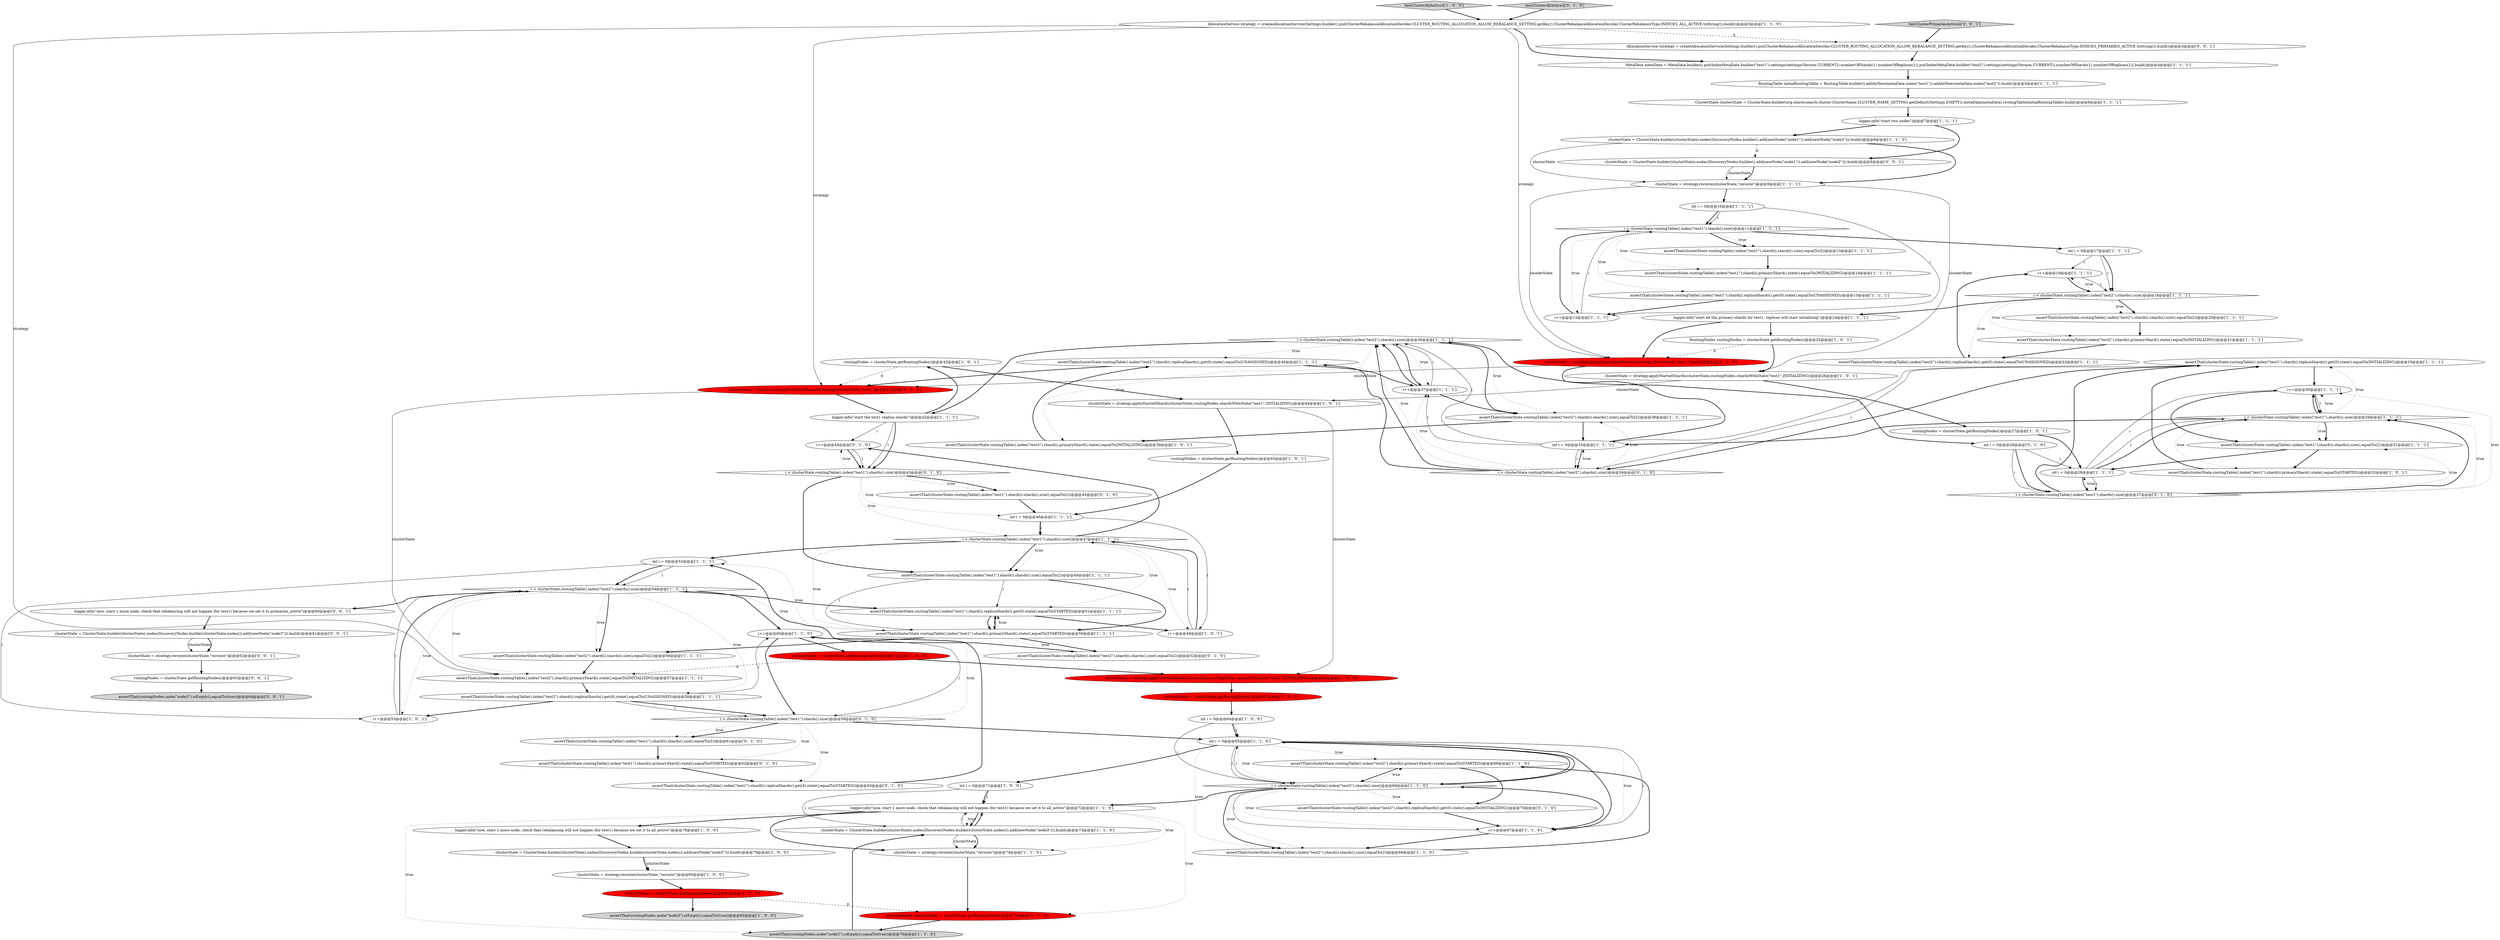 digraph {
73 [style = filled, label = "i++@@@44@@@['0', '1', '0']", fillcolor = white, shape = ellipse image = "AAA0AAABBB2BBB"];
71 [style = filled, label = "i < clusterState.routingTable().index(\"test1\").shards().size()@@@29@@@['1', '1', '1']", fillcolor = white, shape = diamond image = "AAA0AAABBB1BBB"];
62 [style = filled, label = "clusterState = ClusterState.builder(clusterState).nodes(DiscoveryNodes.builder(clusterState.nodes()).add(newNode(\"node3\"))).build()@@@73@@@['1', '1', '0']", fillcolor = white, shape = ellipse image = "AAA0AAABBB1BBB"];
94 [style = filled, label = "logger.info(\"now, start 1 more node, check that rebalancing will not happen (for test1) because we set it to primaries_active\")@@@60@@@['0', '0', '1']", fillcolor = white, shape = ellipse image = "AAA0AAABBB3BBB"];
14 [style = filled, label = "assertThat(clusterState.routingTable().index(\"test2\").shard(i).shards().size(),equalTo(2))@@@20@@@['1', '1', '1']", fillcolor = white, shape = ellipse image = "AAA0AAABBB1BBB"];
52 [style = filled, label = "i++@@@60@@@['1', '1', '0']", fillcolor = white, shape = ellipse image = "AAA0AAABBB1BBB"];
53 [style = filled, label = "int i = 0@@@53@@@['1', '1', '1']", fillcolor = white, shape = ellipse image = "AAA0AAABBB1BBB"];
49 [style = filled, label = "routingNodes = clusterState.getRoutingNodes()@@@43@@@['1', '0', '1']", fillcolor = white, shape = ellipse image = "AAA0AAABBB1BBB"];
79 [style = filled, label = "assertThat(clusterState.routingTable().index(\"test1\").shard(i).replicaShards().get(0).state(),equalTo(STARTED))@@@63@@@['0', '1', '0']", fillcolor = white, shape = ellipse image = "AAA0AAABBB2BBB"];
7 [style = filled, label = "assertThat(clusterState.routingTable().index(\"test2\").shard(i).replicaShards().get(0).state(),equalTo(UNASSIGNED))@@@40@@@['1', '1', '1']", fillcolor = white, shape = ellipse image = "AAA0AAABBB1BBB"];
46 [style = filled, label = "assertThat(clusterState.routingTable().index(\"test1\").shard(i).primaryShard().state(),equalTo(STARTED))@@@50@@@['1', '1', '1']", fillcolor = white, shape = ellipse image = "AAA0AAABBB1BBB"];
11 [style = filled, label = "int i = 0@@@64@@@['1', '0', '0']", fillcolor = white, shape = ellipse image = "AAA0AAABBB1BBB"];
36 [style = filled, label = "assertThat(clusterState.routingTable().index(\"test2\").shard(i).primaryShard().state(),equalTo(STARTED))@@@69@@@['1', '1', '0']", fillcolor = white, shape = ellipse image = "AAA0AAABBB1BBB"];
27 [style = filled, label = "routingNodes = clusterState.getRoutingNodes()@@@63@@@['1', '0', '0']", fillcolor = red, shape = ellipse image = "AAA1AAABBB1BBB"];
6 [style = filled, label = "i++@@@37@@@['1', '1', '1']", fillcolor = white, shape = ellipse image = "AAA0AAABBB1BBB"];
22 [style = filled, label = "assertThat(clusterState.routingTable().index(\"test1\").shard(i).replicaShards().get(0).state(),equalTo(UNASSIGNED))@@@15@@@['1', '1', '1']", fillcolor = white, shape = ellipse image = "AAA0AAABBB1BBB"];
77 [style = filled, label = "clusterState = startInitializingShardsAndReroute(strategy,clusterState,\"test1\")@@@41@@@['0', '1', '0']", fillcolor = red, shape = ellipse image = "AAA1AAABBB2BBB"];
91 [style = filled, label = "routingNodes = clusterState.getRoutingNodes()@@@63@@@['0', '0', '1']", fillcolor = white, shape = ellipse image = "AAA0AAABBB3BBB"];
1 [style = filled, label = "logger.info(\"start two nodes\")@@@7@@@['1', '1', '1']", fillcolor = white, shape = ellipse image = "AAA0AAABBB1BBB"];
4 [style = filled, label = "i++@@@19@@@['1', '1', '1']", fillcolor = white, shape = ellipse image = "AAA0AAABBB1BBB"];
28 [style = filled, label = "testClusterAllActive3['1', '0', '0']", fillcolor = lightgray, shape = diamond image = "AAA0AAABBB1BBB"];
88 [style = filled, label = "AllocationService strategy = createAllocationService(Settings.builder().put(ClusterRebalanceAllocationDecider.CLUSTER_ROUTING_ALLOCATION_ALLOW_REBALANCE_SETTING.getKey(),ClusterRebalanceAllocationDecider.ClusterRebalanceType.INDICES_PRIMARIES_ACTIVE.toString()).build())@@@3@@@['0', '0', '1']", fillcolor = white, shape = ellipse image = "AAA0AAABBB3BBB"];
85 [style = filled, label = "assertThat(clusterState.routingTable().index(\"test1\").shard(i).primaryShard().state(),equalTo(STARTED))@@@62@@@['0', '1', '0']", fillcolor = white, shape = ellipse image = "AAA0AAABBB2BBB"];
38 [style = filled, label = "clusterState = strategy.reroute(clusterState,\"reroute\")@@@80@@@['1', '0', '0']", fillcolor = white, shape = ellipse image = "AAA0AAABBB1BBB"];
50 [style = filled, label = "assertThat(clusterState.routingTable().index(\"test1\").shard(i).shards().size(),equalTo(2))@@@31@@@['1', '1', '1']", fillcolor = white, shape = ellipse image = "AAA0AAABBB1BBB"];
63 [style = filled, label = "assertThat(clusterState.routingTable().index(\"test2\").shard(i).primaryShard().state(),equalTo(INITIALIZING))@@@57@@@['1', '1', '1']", fillcolor = white, shape = ellipse image = "AAA0AAABBB1BBB"];
86 [style = filled, label = "i < clusterState.routingTable().index(\"test2\").shards().size()@@@34@@@['0', '1', '0']", fillcolor = white, shape = diamond image = "AAA0AAABBB2BBB"];
0 [style = filled, label = "assertThat(clusterState.routingTable().index(\"test2\").shard(i).shards().size(),equalTo(2))@@@56@@@['1', '1', '1']", fillcolor = white, shape = ellipse image = "AAA0AAABBB1BBB"];
67 [style = filled, label = "routingNodes = clusterState.getRoutingNodes()@@@27@@@['1', '0', '1']", fillcolor = white, shape = ellipse image = "AAA0AAABBB1BBB"];
21 [style = filled, label = "assertThat(clusterState.routingTable().index(\"test1\").shard(i).replicaShards().get(0).state(),equalTo(STARTED))@@@51@@@['1', '1', '1']", fillcolor = white, shape = ellipse image = "AAA0AAABBB1BBB"];
64 [style = filled, label = "routingNodes = clusterState.getRoutingNodes()@@@61@@@['1', '0', '0']", fillcolor = red, shape = ellipse image = "AAA1AAABBB1BBB"];
35 [style = filled, label = "clusterState = strategy.applyStartedShards(clusterState,routingNodes.shardsWithState(\"test1\",INITIALIZING))@@@44@@@['1', '0', '1']", fillcolor = white, shape = ellipse image = "AAA0AAABBB1BBB"];
69 [style = filled, label = "logger.info(\"now, start 1 more node, check that rebalancing will not happen (for test1) because we set it to all_active\")@@@72@@@['1', '1', '0']", fillcolor = white, shape = ellipse image = "AAA0AAABBB1BBB"];
58 [style = filled, label = "i < clusterState.routingTable().index(\"test2\").shards().size()@@@54@@@['1', '1', '1']", fillcolor = white, shape = diamond image = "AAA0AAABBB1BBB"];
48 [style = filled, label = "RoutingNodes routingNodes = clusterState.getRoutingNodes()@@@25@@@['1', '0', '1']", fillcolor = white, shape = ellipse image = "AAA0AAABBB1BBB"];
68 [style = filled, label = "assertThat(clusterState.routingTable().index(\"test2\").shard(i).shards().size(),equalTo(2))@@@38@@@['1', '1', '1']", fillcolor = white, shape = ellipse image = "AAA0AAABBB1BBB"];
25 [style = filled, label = "i++@@@67@@@['1', '1', '0']", fillcolor = white, shape = ellipse image = "AAA0AAABBB1BBB"];
92 [style = filled, label = "assertThat(routingNodes.node(\"node3\").isEmpty(),equalTo(true))@@@64@@@['0', '0', '1']", fillcolor = lightgray, shape = ellipse image = "AAA0AAABBB3BBB"];
30 [style = filled, label = "assertThat(clusterState.routingTable().index(\"test2\").shard(i).replicaShards().get(0).state(),equalTo(UNASSIGNED))@@@58@@@['1', '1', '1']", fillcolor = white, shape = ellipse image = "AAA0AAABBB1BBB"];
51 [style = filled, label = "int i = 0@@@71@@@['1', '0', '0']", fillcolor = white, shape = ellipse image = "AAA0AAABBB1BBB"];
44 [style = filled, label = "i < clusterState.routingTable().index(\"test2\").shards().size()@@@66@@@['1', '1', '0']", fillcolor = white, shape = diamond image = "AAA0AAABBB1BBB"];
29 [style = filled, label = "ClusterState clusterState = ClusterState.builder(org.elasticsearch.cluster.ClusterName.CLUSTER_NAME_SETTING.getDefault(Settings.EMPTY)).metaData(metaData).routingTable(initialRoutingTable).build()@@@6@@@['1', '1', '1']", fillcolor = white, shape = ellipse image = "AAA0AAABBB1BBB"];
24 [style = filled, label = "assertThat(clusterState.routingTable().index(\"test2\").shard(i).primaryShard().state(),equalTo(INITIALIZING))@@@39@@@['1', '0', '1']", fillcolor = white, shape = ellipse image = "AAA0AAABBB1BBB"];
42 [style = filled, label = "clusterState = strategy.applyStartedShards(clusterState,routingNodes.shardsWithState(\"test2\",INITIALIZING))@@@62@@@['1', '0', '0']", fillcolor = red, shape = ellipse image = "AAA1AAABBB1BBB"];
65 [style = filled, label = "i++@@@55@@@['1', '0', '1']", fillcolor = white, shape = ellipse image = "AAA0AAABBB1BBB"];
23 [style = filled, label = "i++@@@30@@@['1', '1', '1']", fillcolor = white, shape = ellipse image = "AAA0AAABBB1BBB"];
12 [style = filled, label = "assertThat(clusterState.routingTable().index(\"test2\").shard(i).shards().size(),equalTo(2))@@@68@@@['1', '1', '0']", fillcolor = white, shape = ellipse image = "AAA0AAABBB1BBB"];
19 [style = filled, label = "i < clusterState.routingTable().index(\"test1\").shards().size()@@@11@@@['1', '1', '1']", fillcolor = white, shape = diamond image = "AAA0AAABBB1BBB"];
47 [style = filled, label = "MetaData metaData = MetaData.builder().put(IndexMetaData.builder(\"test1\").settings(settings(Version.CURRENT)).numberOfShards(1).numberOfReplicas(1)).put(IndexMetaData.builder(\"test2\").settings(settings(Version.CURRENT)).numberOfShards(1).numberOfReplicas(1)).build()@@@4@@@['1', '1', '1']", fillcolor = white, shape = ellipse image = "AAA0AAABBB1BBB"];
81 [style = filled, label = "i < clusterState.routingTable().index(\"test1\").shards().size()@@@27@@@['0', '1', '0']", fillcolor = white, shape = diamond image = "AAA0AAABBB2BBB"];
41 [style = filled, label = "assertThat(clusterState.routingTable().index(\"test1\").shard(i).replicaShards().get(0).state(),equalTo(INITIALIZING))@@@33@@@['1', '1', '1']", fillcolor = white, shape = ellipse image = "AAA0AAABBB1BBB"];
59 [style = filled, label = "clusterState = strategy.reroute(clusterState,\"reroute\")@@@9@@@['1', '1', '1']", fillcolor = white, shape = ellipse image = "AAA0AAABBB1BBB"];
2 [style = filled, label = "i++@@@12@@@['1', '1', '1']", fillcolor = white, shape = ellipse image = "AAA0AAABBB1BBB"];
33 [style = filled, label = "int i = 0@@@46@@@['1', '1', '1']", fillcolor = white, shape = ellipse image = "AAA0AAABBB1BBB"];
45 [style = filled, label = "routingNodes = clusterState.getRoutingNodes()@@@45@@@['1', '0', '1']", fillcolor = white, shape = ellipse image = "AAA0AAABBB1BBB"];
78 [style = filled, label = "assertThat(clusterState.routingTable().index(\"test1\").shard(i).shards().size(),equalTo(2))@@@61@@@['0', '1', '0']", fillcolor = white, shape = ellipse image = "AAA0AAABBB2BBB"];
8 [style = filled, label = "AllocationService strategy = createAllocationService(Settings.builder().put(ClusterRebalanceAllocationDecider.CLUSTER_ROUTING_ALLOCATION_ALLOW_REBALANCE_SETTING.getKey(),ClusterRebalanceAllocationDecider.ClusterRebalanceType.INDICES_ALL_ACTIVE.toString()).build())@@@3@@@['1', '1', '0']", fillcolor = white, shape = ellipse image = "AAA0AAABBB1BBB"];
60 [style = filled, label = "logger.info(\"start the test1 replica shards\")@@@42@@@['1', '1', '1']", fillcolor = white, shape = ellipse image = "AAA0AAABBB1BBB"];
43 [style = filled, label = "int i = 0@@@65@@@['1', '1', '0']", fillcolor = white, shape = ellipse image = "AAA0AAABBB1BBB"];
20 [style = filled, label = "int i = 0@@@28@@@['1', '1', '1']", fillcolor = white, shape = ellipse image = "AAA0AAABBB1BBB"];
93 [style = filled, label = "clusterState = strategy.reroute(clusterState,\"reroute\")@@@62@@@['0', '0', '1']", fillcolor = white, shape = ellipse image = "AAA0AAABBB3BBB"];
40 [style = filled, label = "assertThat(clusterState.routingTable().index(\"test2\").shard(i).replicaShards().get(0).state(),equalTo(UNASSIGNED))@@@22@@@['1', '1', '1']", fillcolor = white, shape = ellipse image = "AAA0AAABBB1BBB"];
15 [style = filled, label = "assertThat(clusterState.routingTable().index(\"test1\").shard(i).primaryShard().state(),equalTo(STARTED))@@@32@@@['1', '0', '1']", fillcolor = white, shape = ellipse image = "AAA0AAABBB1BBB"];
34 [style = filled, label = "int i = 0@@@10@@@['1', '1', '1']", fillcolor = white, shape = ellipse image = "AAA0AAABBB1BBB"];
9 [style = filled, label = "i < clusterState.routingTable().index(\"test1\").shards().size()@@@47@@@['1', '1', '1']", fillcolor = white, shape = diamond image = "AAA0AAABBB1BBB"];
87 [style = filled, label = "i < clusterState.routingTable().index(\"test1\").shards().size()@@@59@@@['0', '1', '0']", fillcolor = white, shape = diamond image = "AAA0AAABBB2BBB"];
54 [style = filled, label = "logger.info(\"start all the primary shards for test1, replicas will start initializing\")@@@24@@@['1', '1', '1']", fillcolor = white, shape = ellipse image = "AAA0AAABBB1BBB"];
31 [style = filled, label = "i < clusterState.routingTable().index(\"test2\").shards().size()@@@36@@@['1', '1', '1']", fillcolor = white, shape = diamond image = "AAA0AAABBB1BBB"];
70 [style = filled, label = "assertThat(clusterState.routingTable().index(\"test1\").shard(i).shards().size(),equalTo(2))@@@13@@@['1', '1', '1']", fillcolor = white, shape = ellipse image = "AAA0AAABBB1BBB"];
5 [style = filled, label = "assertThat(clusterState.routingTable().index(\"test2\").shard(i).primaryShard().state(),equalTo(INITIALIZING))@@@21@@@['1', '1', '1']", fillcolor = white, shape = ellipse image = "AAA0AAABBB1BBB"];
83 [style = filled, label = "testClusterAllActive3['0', '1', '0']", fillcolor = lightgray, shape = diamond image = "AAA0AAABBB2BBB"];
17 [style = filled, label = "clusterState = ClusterState.builder(clusterState).nodes(DiscoveryNodes.builder().add(newNode(\"node1\")).add(newNode(\"node2\"))).build()@@@8@@@['1', '1', '0']", fillcolor = white, shape = ellipse image = "AAA0AAABBB1BBB"];
75 [style = filled, label = "clusterState = startInitializingShardsAndReroute(strategy,clusterState,\"test1\")@@@25@@@['0', '1', '0']", fillcolor = red, shape = ellipse image = "AAA1AAABBB2BBB"];
74 [style = filled, label = "int i = 0@@@26@@@['0', '1', '0']", fillcolor = white, shape = ellipse image = "AAA0AAABBB2BBB"];
89 [style = filled, label = "clusterState = ClusterState.builder(clusterState).nodes(DiscoveryNodes.builder().add(newNode(\"node1\")).add(newNode(\"node2\"))).build()@@@8@@@['0', '0', '1']", fillcolor = white, shape = ellipse image = "AAA0AAABBB3BBB"];
82 [style = filled, label = "assertThat(clusterState.routingTable().index(\"test2\").shard(i).shards().size(),equalTo(2))@@@52@@@['0', '1', '0']", fillcolor = white, shape = ellipse image = "AAA0AAABBB2BBB"];
80 [style = filled, label = "i < clusterState.routingTable().index(\"test1\").shards().size()@@@43@@@['0', '1', '0']", fillcolor = white, shape = diamond image = "AAA0AAABBB2BBB"];
61 [style = filled, label = "assertThat(routingNodes.node(\"node3\").isEmpty(),equalTo(true))@@@82@@@['1', '0', '0']", fillcolor = lightgray, shape = ellipse image = "AAA0AAABBB1BBB"];
37 [style = filled, label = "logger.info(\"now, start 1 more node, check that rebalancing will not happen (for test1) because we set it to all_active\")@@@78@@@['1', '0', '0']", fillcolor = white, shape = ellipse image = "AAA0AAABBB1BBB"];
32 [style = filled, label = "i < clusterState.routingTable().index(\"test2\").shards().size()@@@18@@@['1', '1', '1']", fillcolor = white, shape = diamond image = "AAA0AAABBB1BBB"];
18 [style = filled, label = "assertThat(clusterState.routingTable().index(\"test1\").shard(i).shards().size(),equalTo(2))@@@49@@@['1', '1', '1']", fillcolor = white, shape = ellipse image = "AAA0AAABBB1BBB"];
90 [style = filled, label = "clusterState = ClusterState.builder(clusterState).nodes(DiscoveryNodes.builder(clusterState.nodes()).add(newNode(\"node3\"))).build()@@@61@@@['0', '0', '1']", fillcolor = white, shape = ellipse image = "AAA0AAABBB3BBB"];
3 [style = filled, label = "assertThat(clusterState.routingTable().index(\"test1\").shard(i).primaryShard().state(),equalTo(INITIALIZING))@@@14@@@['1', '1', '1']", fillcolor = white, shape = ellipse image = "AAA0AAABBB1BBB"];
66 [style = filled, label = "int i = 0@@@17@@@['1', '1', '1']", fillcolor = white, shape = ellipse image = "AAA0AAABBB1BBB"];
39 [style = filled, label = "clusterState = strategy.reroute(clusterState,\"reroute\")@@@74@@@['1', '1', '0']", fillcolor = white, shape = ellipse image = "AAA0AAABBB1BBB"];
76 [style = filled, label = "assertThat(clusterState.routingTable().index(\"test1\").shard(i).shards().size(),equalTo(2))@@@45@@@['0', '1', '0']", fillcolor = white, shape = ellipse image = "AAA0AAABBB2BBB"];
55 [style = filled, label = "clusterState = strategy.applyStartedShards(clusterState,routingNodes.shardsWithState(\"test1\",INITIALIZING))@@@26@@@['1', '0', '1']", fillcolor = white, shape = ellipse image = "AAA0AAABBB1BBB"];
16 [style = filled, label = "clusterState = ClusterState.builder(clusterState).nodes(DiscoveryNodes.builder(clusterState.nodes()).add(newNode(\"node3\"))).build()@@@79@@@['1', '0', '0']", fillcolor = white, shape = ellipse image = "AAA0AAABBB1BBB"];
57 [style = filled, label = "i++@@@48@@@['1', '0', '1']", fillcolor = white, shape = ellipse image = "AAA0AAABBB1BBB"];
26 [style = filled, label = "int i = 0@@@35@@@['1', '1', '1']", fillcolor = white, shape = ellipse image = "AAA0AAABBB1BBB"];
10 [style = filled, label = "assertThat(routingNodes.node(\"node3\").isEmpty(),equalTo(true))@@@76@@@['1', '1', '0']", fillcolor = lightgray, shape = ellipse image = "AAA0AAABBB1BBB"];
13 [style = filled, label = "RoutingNodes routingNodes = clusterState.getRoutingNodes()@@@75@@@['1', '1', '0']", fillcolor = red, shape = ellipse image = "AAA1AAABBB1BBB"];
72 [style = filled, label = "RoutingTable initialRoutingTable = RoutingTable.builder().addAsNew(metaData.index(\"test1\")).addAsNew(metaData.index(\"test2\")).build()@@@5@@@['1', '1', '1']", fillcolor = white, shape = ellipse image = "AAA0AAABBB1BBB"];
56 [style = filled, label = "routingNodes = clusterState.getRoutingNodes()@@@81@@@['1', '0', '0']", fillcolor = red, shape = ellipse image = "AAA1AAABBB1BBB"];
84 [style = filled, label = "assertThat(clusterState.routingTable().index(\"test2\").shard(i).replicaShards().get(0).state(),equalTo(INITIALIZING))@@@70@@@['0', '1', '0']", fillcolor = white, shape = ellipse image = "AAA0AAABBB2BBB"];
95 [style = filled, label = "testClusterPrimariesActive2['0', '0', '1']", fillcolor = lightgray, shape = diamond image = "AAA0AAABBB3BBB"];
40->4 [style = bold, label=""];
9->53 [style = bold, label=""];
86->7 [style = bold, label=""];
43->44 [style = dotted, label="true"];
52->64 [style = bold, label=""];
81->71 [style = dotted, label="true"];
46->53 [style = dotted, label="true"];
70->3 [style = bold, label=""];
46->0 [style = bold, label=""];
68->24 [style = bold, label=""];
87->43 [style = bold, label=""];
58->0 [style = bold, label=""];
84->25 [style = bold, label=""];
51->69 [style = solid, label="i"];
11->43 [style = solid, label="i"];
51->62 [style = solid, label="i"];
30->87 [style = solid, label="i"];
81->20 [style = dotted, label="true"];
72->29 [style = bold, label=""];
45->33 [style = bold, label=""];
53->58 [style = bold, label=""];
62->69 [style = solid, label="i"];
60->73 [style = solid, label="i"];
58->63 [style = dotted, label="true"];
69->10 [style = dotted, label="true"];
44->12 [style = dotted, label="true"];
25->44 [style = bold, label=""];
64->63 [style = dashed, label="0"];
64->42 [style = bold, label=""];
31->7 [style = dotted, label="true"];
74->81 [style = solid, label="i"];
30->65 [style = bold, label=""];
21->46 [style = bold, label=""];
46->21 [style = bold, label=""];
73->80 [style = bold, label=""];
59->55 [style = solid, label="clusterState"];
11->44 [style = solid, label="i"];
31->6 [style = bold, label=""];
18->46 [style = solid, label="i"];
51->69 [style = bold, label=""];
20->81 [style = bold, label=""];
38->56 [style = bold, label=""];
53->58 [style = solid, label="i"];
31->60 [style = bold, label=""];
86->6 [style = dotted, label="true"];
82->53 [style = bold, label=""];
8->47 [style = bold, label=""];
15->41 [style = bold, label=""];
35->45 [style = bold, label=""];
77->60 [style = bold, label=""];
18->46 [style = bold, label=""];
21->46 [style = solid, label="i"];
69->62 [style = dotted, label="true"];
33->57 [style = solid, label="i"];
29->1 [style = bold, label=""];
73->80 [style = solid, label="i"];
43->44 [style = bold, label=""];
26->86 [style = bold, label=""];
66->4 [style = solid, label="i"];
46->58 [style = dotted, label="true"];
9->57 [style = dotted, label="true"];
53->65 [style = solid, label="i"];
19->70 [style = dotted, label="true"];
30->52 [style = solid, label="i"];
71->15 [style = dotted, label="true"];
43->12 [style = dotted, label="true"];
95->88 [style = bold, label=""];
34->19 [style = bold, label=""];
80->76 [style = dotted, label="true"];
36->44 [style = bold, label=""];
2->19 [style = solid, label="i"];
17->89 [style = dashed, label="0"];
44->43 [style = solid, label="i"];
25->44 [style = solid, label="i"];
66->32 [style = solid, label="i"];
43->51 [style = bold, label=""];
31->6 [style = dotted, label="true"];
85->79 [style = bold, label=""];
75->74 [style = bold, label=""];
44->84 [style = dotted, label="true"];
59->34 [style = bold, label=""];
71->23 [style = dotted, label="true"];
11->43 [style = bold, label=""];
32->5 [style = dotted, label="true"];
9->21 [style = dotted, label="true"];
31->68 [style = bold, label=""];
30->87 [style = bold, label=""];
44->12 [style = bold, label=""];
36->84 [style = bold, label=""];
17->59 [style = solid, label="clusterState"];
90->93 [style = solid, label="clusterState"];
87->52 [style = dotted, label="true"];
62->39 [style = bold, label=""];
1->17 [style = bold, label=""];
69->62 [style = bold, label=""];
6->31 [style = solid, label="i"];
87->79 [style = dotted, label="true"];
94->90 [style = bold, label=""];
79->52 [style = bold, label=""];
44->25 [style = dotted, label="true"];
27->11 [style = bold, label=""];
8->77 [style = solid, label="strategy"];
20->23 [style = solid, label="i"];
19->3 [style = dotted, label="true"];
43->25 [style = dotted, label="true"];
62->39 [style = solid, label="clusterState"];
48->55 [style = bold, label=""];
89->59 [style = solid, label="clusterState"];
7->6 [style = bold, label=""];
19->22 [style = dotted, label="true"];
71->50 [style = dotted, label="true"];
49->77 [style = dashed, label="0"];
80->76 [style = bold, label=""];
81->23 [style = dotted, label="true"];
43->25 [style = solid, label="i"];
80->9 [style = dotted, label="true"];
46->21 [style = dotted, label="true"];
4->32 [style = solid, label="i"];
69->37 [style = bold, label=""];
24->7 [style = bold, label=""];
37->16 [style = bold, label=""];
57->9 [style = solid, label="i"];
68->26 [style = bold, label=""];
93->91 [style = bold, label=""];
13->10 [style = bold, label=""];
43->44 [style = solid, label="i"];
22->2 [style = bold, label=""];
21->57 [style = bold, label=""];
32->4 [style = dotted, label="true"];
49->35 [style = bold, label=""];
39->13 [style = bold, label=""];
19->70 [style = bold, label=""];
16->38 [style = solid, label="clusterState"];
69->13 [style = dotted, label="true"];
12->36 [style = bold, label=""];
41->86 [style = solid, label="i"];
32->14 [style = bold, label=""];
78->85 [style = bold, label=""];
26->86 [style = solid, label="i"];
65->58 [style = solid, label="i"];
20->81 [style = solid, label="i"];
32->14 [style = dotted, label="true"];
7->77 [style = bold, label=""];
76->33 [style = bold, label=""];
60->49 [style = bold, label=""];
80->18 [style = bold, label=""];
88->47 [style = bold, label=""];
58->0 [style = dotted, label="true"];
10->62 [style = bold, label=""];
54->75 [style = bold, label=""];
33->9 [style = solid, label="i"];
26->31 [style = bold, label=""];
44->69 [style = bold, label=""];
26->31 [style = solid, label="i"];
74->20 [style = solid, label="i"];
19->66 [style = bold, label=""];
23->71 [style = bold, label=""];
9->18 [style = bold, label=""];
58->65 [style = dotted, label="true"];
26->6 [style = solid, label="i"];
86->31 [style = dotted, label="true"];
87->85 [style = dotted, label="true"];
8->88 [style = dashed, label="0"];
28->8 [style = bold, label=""];
9->46 [style = dotted, label="true"];
46->82 [style = bold, label=""];
57->9 [style = bold, label=""];
0->63 [style = bold, label=""];
55->67 [style = bold, label=""];
34->2 [style = solid, label="i"];
42->27 [style = bold, label=""];
20->71 [style = solid, label="i"];
75->77 [style = solid, label="clusterState"];
77->63 [style = solid, label="clusterState"];
50->15 [style = bold, label=""];
41->86 [style = bold, label=""];
5->40 [style = bold, label=""];
8->75 [style = solid, label="strategy"];
43->36 [style = dotted, label="true"];
62->69 [style = bold, label=""];
87->78 [style = bold, label=""];
41->26 [style = solid, label="i"];
89->59 [style = bold, label=""];
91->92 [style = bold, label=""];
55->35 [style = solid, label="clusterState"];
23->50 [style = bold, label=""];
14->5 [style = bold, label=""];
81->41 [style = bold, label=""];
71->26 [style = bold, label=""];
2->19 [style = bold, label=""];
71->23 [style = bold, label=""];
34->19 [style = solid, label="i"];
58->30 [style = dotted, label="true"];
90->93 [style = bold, label=""];
1->89 [style = bold, label=""];
58->94 [style = bold, label=""];
56->13 [style = dashed, label="0"];
19->2 [style = dotted, label="true"];
50->20 [style = bold, label=""];
60->80 [style = solid, label="i"];
9->73 [style = bold, label=""];
81->50 [style = dotted, label="true"];
44->36 [style = dotted, label="true"];
54->48 [style = bold, label=""];
86->31 [style = bold, label=""];
47->72 [style = bold, label=""];
56->61 [style = bold, label=""];
86->68 [style = dotted, label="true"];
52->87 [style = bold, label=""];
31->68 [style = dotted, label="true"];
80->73 [style = dotted, label="true"];
32->40 [style = dotted, label="true"];
33->9 [style = bold, label=""];
3->22 [style = bold, label=""];
23->71 [style = solid, label="i"];
63->30 [style = bold, label=""];
44->43 [style = bold, label=""];
20->71 [style = bold, label=""];
35->42 [style = solid, label="clusterState"];
86->26 [style = dotted, label="true"];
8->63 [style = solid, label="strategy"];
74->81 [style = bold, label=""];
59->75 [style = solid, label="clusterState"];
67->20 [style = bold, label=""];
65->58 [style = bold, label=""];
6->31 [style = bold, label=""];
83->8 [style = bold, label=""];
71->50 [style = bold, label=""];
25->12 [style = bold, label=""];
46->82 [style = dotted, label="true"];
87->78 [style = dotted, label="true"];
52->87 [style = solid, label="i"];
71->41 [style = dotted, label="true"];
18->21 [style = solid, label="i"];
69->39 [style = dotted, label="true"];
58->21 [style = bold, label=""];
9->18 [style = dotted, label="true"];
6->68 [style = bold, label=""];
60->80 [style = bold, label=""];
58->52 [style = bold, label=""];
31->24 [style = dotted, label="true"];
17->59 [style = bold, label=""];
32->54 [style = bold, label=""];
81->71 [style = bold, label=""];
69->39 [style = bold, label=""];
43->25 [style = bold, label=""];
48->75 [style = dashed, label="0"];
41->23 [style = bold, label=""];
66->32 [style = bold, label=""];
80->33 [style = dotted, label="true"];
4->32 [style = bold, label=""];
16->38 [style = bold, label=""];
}
